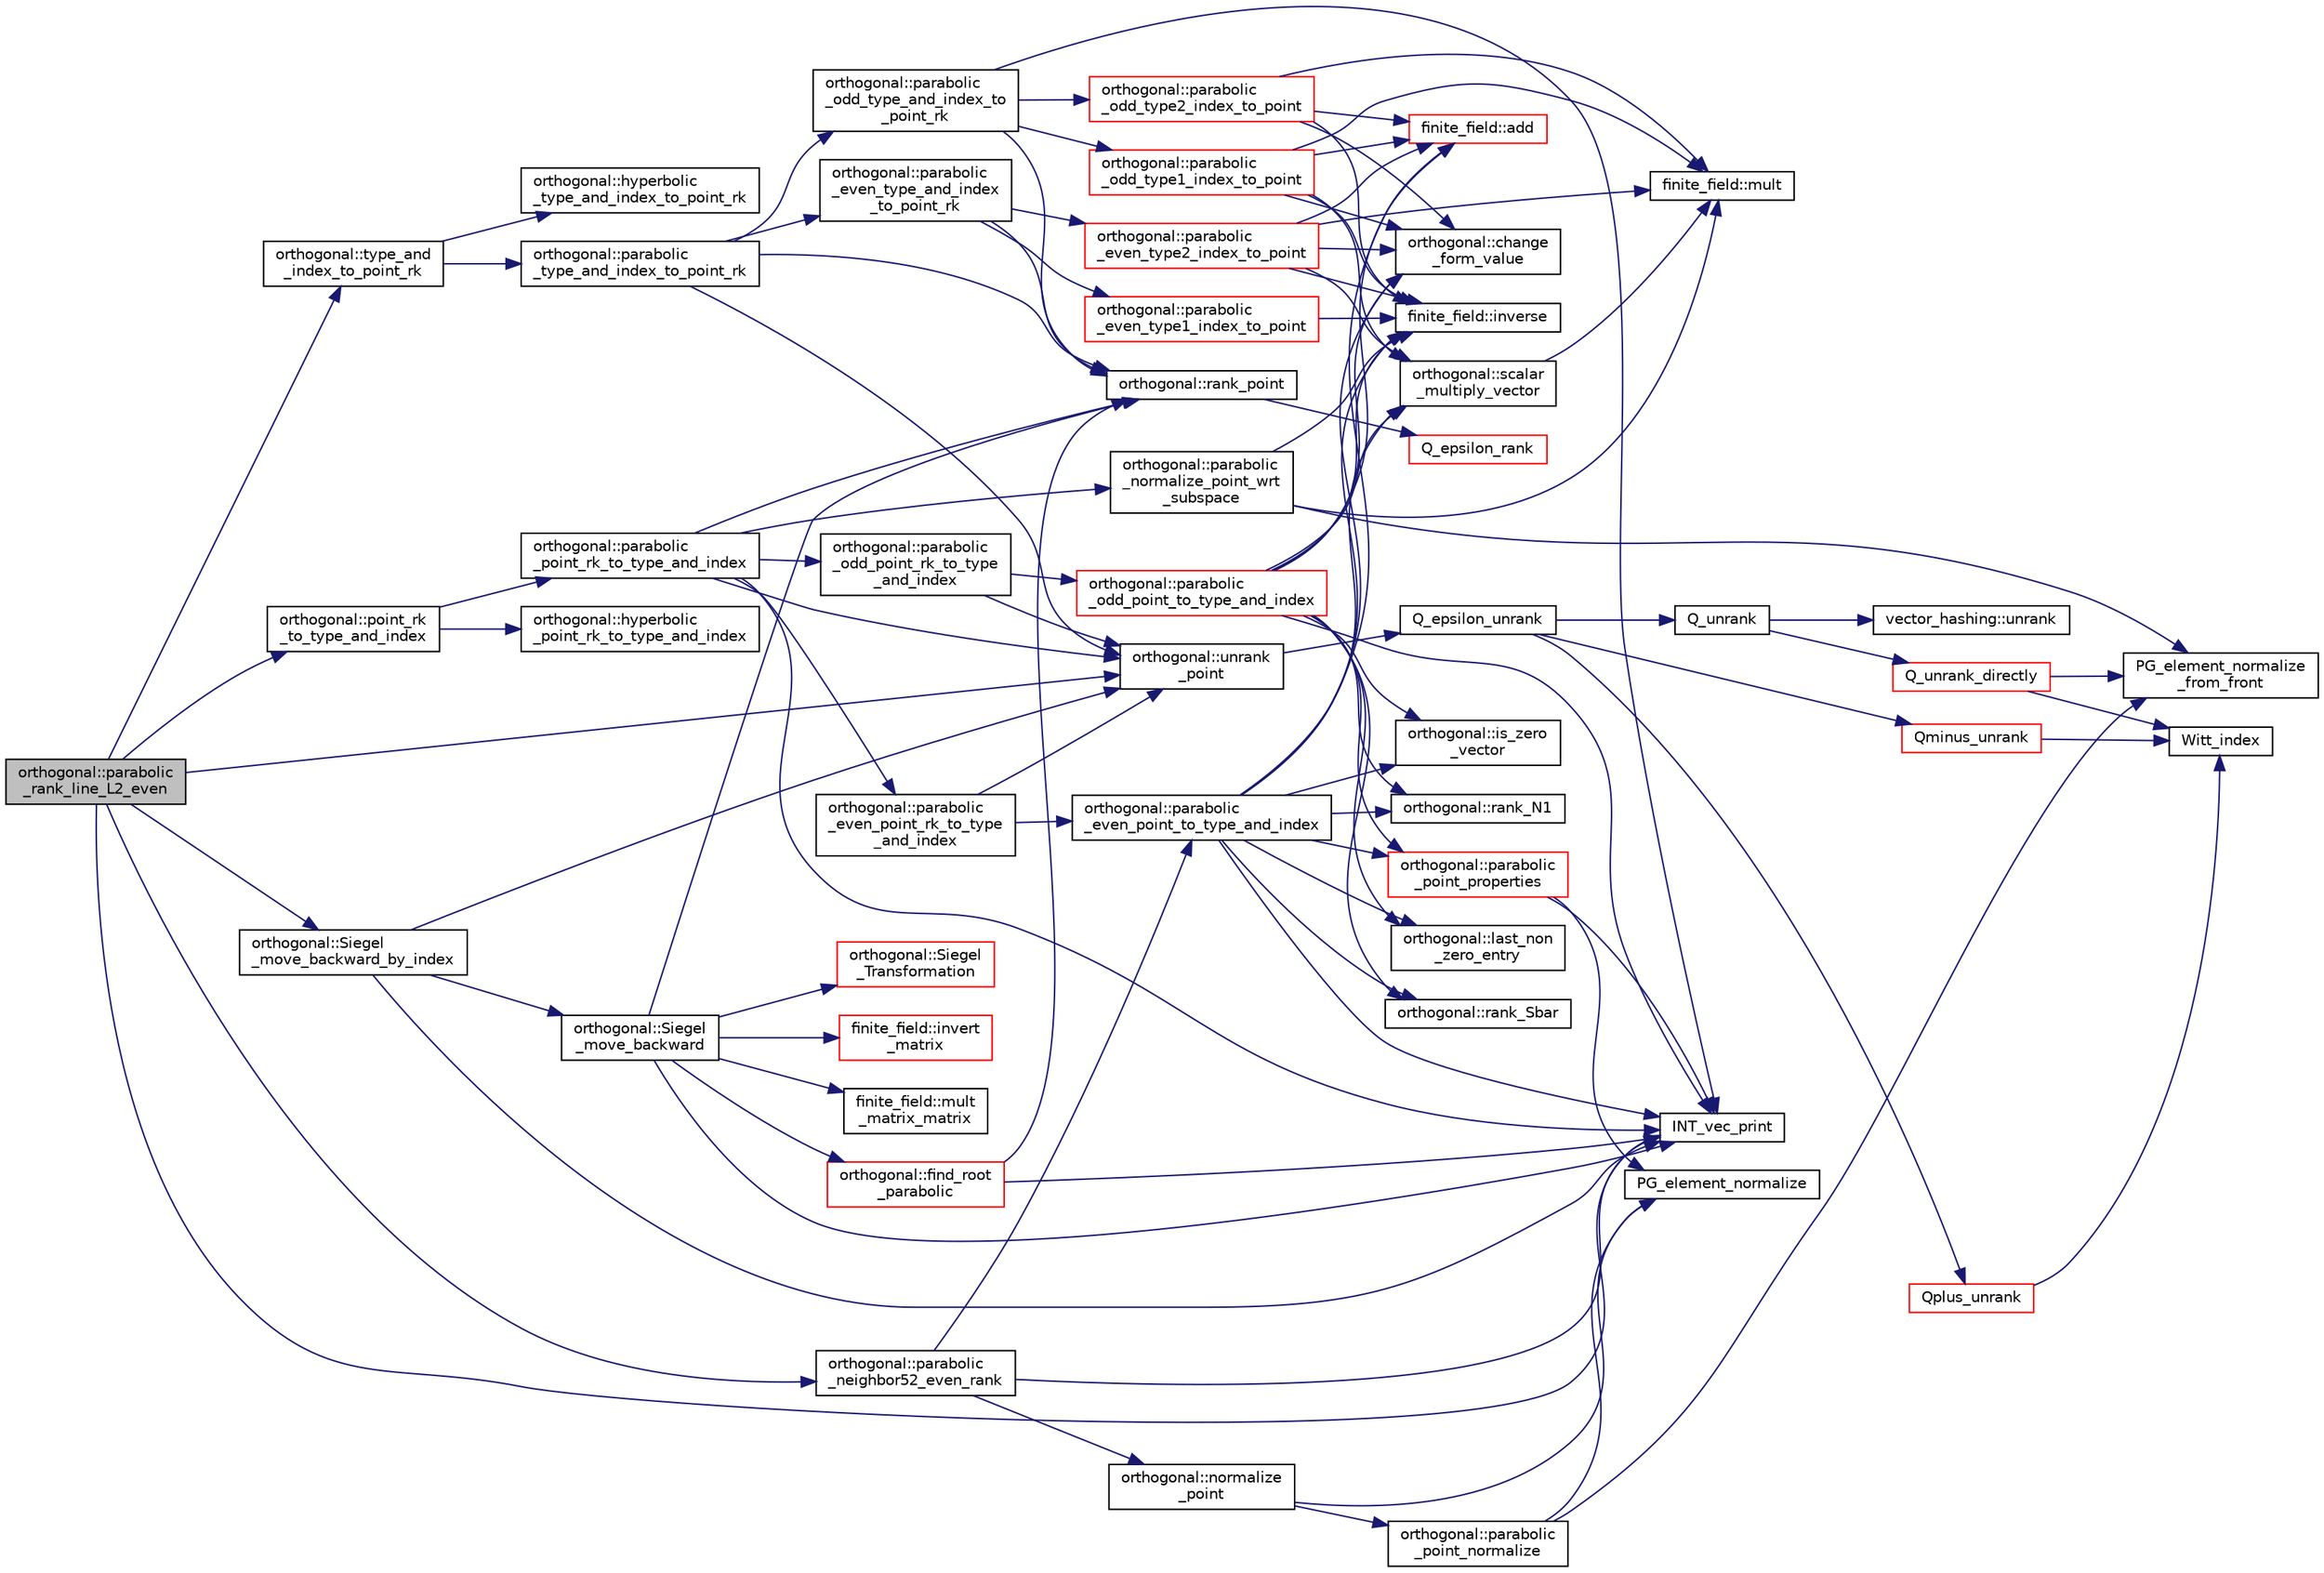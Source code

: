 digraph "orthogonal::parabolic_rank_line_L2_even"
{
  edge [fontname="Helvetica",fontsize="10",labelfontname="Helvetica",labelfontsize="10"];
  node [fontname="Helvetica",fontsize="10",shape=record];
  rankdir="LR";
  Node27550 [label="orthogonal::parabolic\l_rank_line_L2_even",height=0.2,width=0.4,color="black", fillcolor="grey75", style="filled", fontcolor="black"];
  Node27550 -> Node27551 [color="midnightblue",fontsize="10",style="solid",fontname="Helvetica"];
  Node27551 [label="orthogonal::type_and\l_index_to_point_rk",height=0.2,width=0.4,color="black", fillcolor="white", style="filled",URL="$d7/daa/classorthogonal.html#a319ef460cdfe3247d336c3fb482901eb"];
  Node27551 -> Node27552 [color="midnightblue",fontsize="10",style="solid",fontname="Helvetica"];
  Node27552 [label="orthogonal::hyperbolic\l_type_and_index_to_point_rk",height=0.2,width=0.4,color="black", fillcolor="white", style="filled",URL="$d7/daa/classorthogonal.html#af31cd843ff2e6eb4fe1ba9c49e62d1b8"];
  Node27551 -> Node27553 [color="midnightblue",fontsize="10",style="solid",fontname="Helvetica"];
  Node27553 [label="orthogonal::parabolic\l_type_and_index_to_point_rk",height=0.2,width=0.4,color="black", fillcolor="white", style="filled",URL="$d7/daa/classorthogonal.html#a67c316cf01b382762e6ac372f522d106"];
  Node27553 -> Node27554 [color="midnightblue",fontsize="10",style="solid",fontname="Helvetica"];
  Node27554 [label="orthogonal::unrank\l_point",height=0.2,width=0.4,color="black", fillcolor="white", style="filled",URL="$d7/daa/classorthogonal.html#ab655117100f7c66c19817b84ac5ac0a0"];
  Node27554 -> Node27555 [color="midnightblue",fontsize="10",style="solid",fontname="Helvetica"];
  Node27555 [label="Q_epsilon_unrank",height=0.2,width=0.4,color="black", fillcolor="white", style="filled",URL="$d4/d67/geometry_8h.html#af162c4d30d4a6528299e37551c353e7b"];
  Node27555 -> Node27556 [color="midnightblue",fontsize="10",style="solid",fontname="Helvetica"];
  Node27556 [label="Q_unrank",height=0.2,width=0.4,color="black", fillcolor="white", style="filled",URL="$db/da0/lib_2foundations_2geometry_2orthogonal__points_8_c.html#a6d02923d5b54ef796934e753e6f5b65b"];
  Node27556 -> Node27557 [color="midnightblue",fontsize="10",style="solid",fontname="Helvetica"];
  Node27557 [label="vector_hashing::unrank",height=0.2,width=0.4,color="black", fillcolor="white", style="filled",URL="$d8/daa/classvector__hashing.html#abbebd3a96a6d27a34b9b49af99e2ed3d"];
  Node27556 -> Node27558 [color="midnightblue",fontsize="10",style="solid",fontname="Helvetica"];
  Node27558 [label="Q_unrank_directly",height=0.2,width=0.4,color="red", fillcolor="white", style="filled",URL="$db/da0/lib_2foundations_2geometry_2orthogonal__points_8_c.html#a105e7e72249e78fcf0785c69099d90ce"];
  Node27558 -> Node27559 [color="midnightblue",fontsize="10",style="solid",fontname="Helvetica"];
  Node27559 [label="Witt_index",height=0.2,width=0.4,color="black", fillcolor="white", style="filled",URL="$db/da0/lib_2foundations_2geometry_2orthogonal__points_8_c.html#ab3483ecb9859a6758f82b5327da50534"];
  Node27558 -> Node27573 [color="midnightblue",fontsize="10",style="solid",fontname="Helvetica"];
  Node27573 [label="PG_element_normalize\l_from_front",height=0.2,width=0.4,color="black", fillcolor="white", style="filled",URL="$d4/d67/geometry_8h.html#af675caf5f9975573455c8d93cb56bf95"];
  Node27555 -> Node27574 [color="midnightblue",fontsize="10",style="solid",fontname="Helvetica"];
  Node27574 [label="Qplus_unrank",height=0.2,width=0.4,color="red", fillcolor="white", style="filled",URL="$db/da0/lib_2foundations_2geometry_2orthogonal__points_8_c.html#ad50512edd586919700e033744b4a03c8"];
  Node27574 -> Node27559 [color="midnightblue",fontsize="10",style="solid",fontname="Helvetica"];
  Node27555 -> Node27575 [color="midnightblue",fontsize="10",style="solid",fontname="Helvetica"];
  Node27575 [label="Qminus_unrank",height=0.2,width=0.4,color="red", fillcolor="white", style="filled",URL="$db/da0/lib_2foundations_2geometry_2orthogonal__points_8_c.html#ac2dd18f435ab479095b836a483c12c7d"];
  Node27575 -> Node27559 [color="midnightblue",fontsize="10",style="solid",fontname="Helvetica"];
  Node27553 -> Node27576 [color="midnightblue",fontsize="10",style="solid",fontname="Helvetica"];
  Node27576 [label="orthogonal::rank_point",height=0.2,width=0.4,color="black", fillcolor="white", style="filled",URL="$d7/daa/classorthogonal.html#adb4f1528590a804b3c011a68c9ebf655"];
  Node27576 -> Node27577 [color="midnightblue",fontsize="10",style="solid",fontname="Helvetica"];
  Node27577 [label="Q_epsilon_rank",height=0.2,width=0.4,color="red", fillcolor="white", style="filled",URL="$d4/d67/geometry_8h.html#a0949e1151174e2988aa697cb31942e97"];
  Node27553 -> Node27597 [color="midnightblue",fontsize="10",style="solid",fontname="Helvetica"];
  Node27597 [label="orthogonal::parabolic\l_even_type_and_index\l_to_point_rk",height=0.2,width=0.4,color="black", fillcolor="white", style="filled",URL="$d7/daa/classorthogonal.html#af43894039e8c5a8039f52b93dfa3ff77"];
  Node27597 -> Node27598 [color="midnightblue",fontsize="10",style="solid",fontname="Helvetica"];
  Node27598 [label="orthogonal::parabolic\l_even_type1_index_to_point",height=0.2,width=0.4,color="red", fillcolor="white", style="filled",URL="$d7/daa/classorthogonal.html#a6646754b896f772146faceaa4100403f"];
  Node27598 -> Node27600 [color="midnightblue",fontsize="10",style="solid",fontname="Helvetica"];
  Node27600 [label="finite_field::inverse",height=0.2,width=0.4,color="black", fillcolor="white", style="filled",URL="$df/d5a/classfinite__field.html#a69f2a12c01e70b7ce2d115c5221c9cdd"];
  Node27597 -> Node27576 [color="midnightblue",fontsize="10",style="solid",fontname="Helvetica"];
  Node27597 -> Node27601 [color="midnightblue",fontsize="10",style="solid",fontname="Helvetica"];
  Node27601 [label="orthogonal::parabolic\l_even_type2_index_to_point",height=0.2,width=0.4,color="red", fillcolor="white", style="filled",URL="$d7/daa/classorthogonal.html#ac00a073ffe018536d0b07841b405533a"];
  Node27601 -> Node27603 [color="midnightblue",fontsize="10",style="solid",fontname="Helvetica"];
  Node27603 [label="orthogonal::change\l_form_value",height=0.2,width=0.4,color="black", fillcolor="white", style="filled",URL="$d7/daa/classorthogonal.html#a981c26d4b73e152cd884f0b969a581bf"];
  Node27601 -> Node27605 [color="midnightblue",fontsize="10",style="solid",fontname="Helvetica"];
  Node27605 [label="orthogonal::scalar\l_multiply_vector",height=0.2,width=0.4,color="black", fillcolor="white", style="filled",URL="$d7/daa/classorthogonal.html#aa09d1376cd2f6bd9a3dbc05d2e300345"];
  Node27605 -> Node27606 [color="midnightblue",fontsize="10",style="solid",fontname="Helvetica"];
  Node27606 [label="finite_field::mult",height=0.2,width=0.4,color="black", fillcolor="white", style="filled",URL="$df/d5a/classfinite__field.html#a24fb5917aa6d4d656fd855b7f44a13b0"];
  Node27601 -> Node27600 [color="midnightblue",fontsize="10",style="solid",fontname="Helvetica"];
  Node27601 -> Node27606 [color="midnightblue",fontsize="10",style="solid",fontname="Helvetica"];
  Node27601 -> Node27607 [color="midnightblue",fontsize="10",style="solid",fontname="Helvetica"];
  Node27607 [label="finite_field::add",height=0.2,width=0.4,color="red", fillcolor="white", style="filled",URL="$df/d5a/classfinite__field.html#a8f12328a27500f3c7be0c849ebbc9d14"];
  Node27553 -> Node27610 [color="midnightblue",fontsize="10",style="solid",fontname="Helvetica"];
  Node27610 [label="orthogonal::parabolic\l_odd_type_and_index_to\l_point_rk",height=0.2,width=0.4,color="black", fillcolor="white", style="filled",URL="$d7/daa/classorthogonal.html#aac70113614b52601e38b3ce8cbffbc9a"];
  Node27610 -> Node27611 [color="midnightblue",fontsize="10",style="solid",fontname="Helvetica"];
  Node27611 [label="orthogonal::parabolic\l_odd_type1_index_to_point",height=0.2,width=0.4,color="red", fillcolor="white", style="filled",URL="$d7/daa/classorthogonal.html#a90ae2eb18659cb8dcd94eafc0b4eccf7"];
  Node27611 -> Node27603 [color="midnightblue",fontsize="10",style="solid",fontname="Helvetica"];
  Node27611 -> Node27606 [color="midnightblue",fontsize="10",style="solid",fontname="Helvetica"];
  Node27611 -> Node27600 [color="midnightblue",fontsize="10",style="solid",fontname="Helvetica"];
  Node27611 -> Node27605 [color="midnightblue",fontsize="10",style="solid",fontname="Helvetica"];
  Node27611 -> Node27607 [color="midnightblue",fontsize="10",style="solid",fontname="Helvetica"];
  Node27610 -> Node27584 [color="midnightblue",fontsize="10",style="solid",fontname="Helvetica"];
  Node27584 [label="INT_vec_print",height=0.2,width=0.4,color="black", fillcolor="white", style="filled",URL="$df/dbf/sajeeb_8_c.html#a79a5901af0b47dd0d694109543c027fe"];
  Node27610 -> Node27576 [color="midnightblue",fontsize="10",style="solid",fontname="Helvetica"];
  Node27610 -> Node27613 [color="midnightblue",fontsize="10",style="solid",fontname="Helvetica"];
  Node27613 [label="orthogonal::parabolic\l_odd_type2_index_to_point",height=0.2,width=0.4,color="red", fillcolor="white", style="filled",URL="$d7/daa/classorthogonal.html#a7bbc04bb592d92a5dc35b77f33811fe0"];
  Node27613 -> Node27603 [color="midnightblue",fontsize="10",style="solid",fontname="Helvetica"];
  Node27613 -> Node27606 [color="midnightblue",fontsize="10",style="solid",fontname="Helvetica"];
  Node27613 -> Node27600 [color="midnightblue",fontsize="10",style="solid",fontname="Helvetica"];
  Node27613 -> Node27607 [color="midnightblue",fontsize="10",style="solid",fontname="Helvetica"];
  Node27550 -> Node27614 [color="midnightblue",fontsize="10",style="solid",fontname="Helvetica"];
  Node27614 [label="orthogonal::point_rk\l_to_type_and_index",height=0.2,width=0.4,color="black", fillcolor="white", style="filled",URL="$d7/daa/classorthogonal.html#a5419c9c6b60c81e6e66f3606e7ad1815"];
  Node27614 -> Node27615 [color="midnightblue",fontsize="10",style="solid",fontname="Helvetica"];
  Node27615 [label="orthogonal::hyperbolic\l_point_rk_to_type_and_index",height=0.2,width=0.4,color="black", fillcolor="white", style="filled",URL="$d7/daa/classorthogonal.html#aad0a2a87d54b571f0d6581dec4d59eab"];
  Node27614 -> Node27616 [color="midnightblue",fontsize="10",style="solid",fontname="Helvetica"];
  Node27616 [label="orthogonal::parabolic\l_point_rk_to_type_and_index",height=0.2,width=0.4,color="black", fillcolor="white", style="filled",URL="$d7/daa/classorthogonal.html#aadca2791fa70e971edf85858b725502d"];
  Node27616 -> Node27554 [color="midnightblue",fontsize="10",style="solid",fontname="Helvetica"];
  Node27616 -> Node27584 [color="midnightblue",fontsize="10",style="solid",fontname="Helvetica"];
  Node27616 -> Node27617 [color="midnightblue",fontsize="10",style="solid",fontname="Helvetica"];
  Node27617 [label="orthogonal::parabolic\l_normalize_point_wrt\l_subspace",height=0.2,width=0.4,color="black", fillcolor="white", style="filled",URL="$d7/daa/classorthogonal.html#addb6cb7424128361116573d43de60533"];
  Node27617 -> Node27573 [color="midnightblue",fontsize="10",style="solid",fontname="Helvetica"];
  Node27617 -> Node27600 [color="midnightblue",fontsize="10",style="solid",fontname="Helvetica"];
  Node27617 -> Node27606 [color="midnightblue",fontsize="10",style="solid",fontname="Helvetica"];
  Node27616 -> Node27576 [color="midnightblue",fontsize="10",style="solid",fontname="Helvetica"];
  Node27616 -> Node27618 [color="midnightblue",fontsize="10",style="solid",fontname="Helvetica"];
  Node27618 [label="orthogonal::parabolic\l_even_point_rk_to_type\l_and_index",height=0.2,width=0.4,color="black", fillcolor="white", style="filled",URL="$d7/daa/classorthogonal.html#ad0db009032dfb3899928cfc7d14fd6e6"];
  Node27618 -> Node27554 [color="midnightblue",fontsize="10",style="solid",fontname="Helvetica"];
  Node27618 -> Node27619 [color="midnightblue",fontsize="10",style="solid",fontname="Helvetica"];
  Node27619 [label="orthogonal::parabolic\l_even_point_to_type_and_index",height=0.2,width=0.4,color="black", fillcolor="white", style="filled",URL="$d7/daa/classorthogonal.html#adc21e597558e245b7fe039e3033adcab"];
  Node27619 -> Node27584 [color="midnightblue",fontsize="10",style="solid",fontname="Helvetica"];
  Node27619 -> Node27620 [color="midnightblue",fontsize="10",style="solid",fontname="Helvetica"];
  Node27620 [label="orthogonal::parabolic\l_point_properties",height=0.2,width=0.4,color="red", fillcolor="white", style="filled",URL="$d7/daa/classorthogonal.html#a0650d32c951152fad324844a16fea1c2"];
  Node27620 -> Node27584 [color="midnightblue",fontsize="10",style="solid",fontname="Helvetica"];
  Node27620 -> Node27588 [color="midnightblue",fontsize="10",style="solid",fontname="Helvetica"];
  Node27588 [label="PG_element_normalize",height=0.2,width=0.4,color="black", fillcolor="white", style="filled",URL="$d4/d67/geometry_8h.html#a5a4c3c1158bad6bab0d786c616bd0996"];
  Node27619 -> Node27622 [color="midnightblue",fontsize="10",style="solid",fontname="Helvetica"];
  Node27622 [label="orthogonal::is_zero\l_vector",height=0.2,width=0.4,color="black", fillcolor="white", style="filled",URL="$d7/daa/classorthogonal.html#ab35d1fb0ed48ceb00d4484bf8e38f1cb"];
  Node27619 -> Node27603 [color="midnightblue",fontsize="10",style="solid",fontname="Helvetica"];
  Node27619 -> Node27600 [color="midnightblue",fontsize="10",style="solid",fontname="Helvetica"];
  Node27619 -> Node27623 [color="midnightblue",fontsize="10",style="solid",fontname="Helvetica"];
  Node27623 [label="orthogonal::rank_N1",height=0.2,width=0.4,color="black", fillcolor="white", style="filled",URL="$d7/daa/classorthogonal.html#a10b99e279ae3624531756ea2723b59e7"];
  Node27619 -> Node27624 [color="midnightblue",fontsize="10",style="solid",fontname="Helvetica"];
  Node27624 [label="orthogonal::last_non\l_zero_entry",height=0.2,width=0.4,color="black", fillcolor="white", style="filled",URL="$d7/daa/classorthogonal.html#ad2b224ed0ee17c895ea0e508dc2a5385"];
  Node27619 -> Node27605 [color="midnightblue",fontsize="10",style="solid",fontname="Helvetica"];
  Node27619 -> Node27625 [color="midnightblue",fontsize="10",style="solid",fontname="Helvetica"];
  Node27625 [label="orthogonal::rank_Sbar",height=0.2,width=0.4,color="black", fillcolor="white", style="filled",URL="$d7/daa/classorthogonal.html#aea0a2cc174275eea357b9a68f277e970"];
  Node27619 -> Node27607 [color="midnightblue",fontsize="10",style="solid",fontname="Helvetica"];
  Node27616 -> Node27626 [color="midnightblue",fontsize="10",style="solid",fontname="Helvetica"];
  Node27626 [label="orthogonal::parabolic\l_odd_point_rk_to_type\l_and_index",height=0.2,width=0.4,color="black", fillcolor="white", style="filled",URL="$d7/daa/classorthogonal.html#a5a734a756f44e8ea0c2e4822e795e309"];
  Node27626 -> Node27554 [color="midnightblue",fontsize="10",style="solid",fontname="Helvetica"];
  Node27626 -> Node27627 [color="midnightblue",fontsize="10",style="solid",fontname="Helvetica"];
  Node27627 [label="orthogonal::parabolic\l_odd_point_to_type_and_index",height=0.2,width=0.4,color="red", fillcolor="white", style="filled",URL="$d7/daa/classorthogonal.html#ab622195db63c362531a84080a95d38ff"];
  Node27627 -> Node27584 [color="midnightblue",fontsize="10",style="solid",fontname="Helvetica"];
  Node27627 -> Node27620 [color="midnightblue",fontsize="10",style="solid",fontname="Helvetica"];
  Node27627 -> Node27622 [color="midnightblue",fontsize="10",style="solid",fontname="Helvetica"];
  Node27627 -> Node27603 [color="midnightblue",fontsize="10",style="solid",fontname="Helvetica"];
  Node27627 -> Node27600 [color="midnightblue",fontsize="10",style="solid",fontname="Helvetica"];
  Node27627 -> Node27623 [color="midnightblue",fontsize="10",style="solid",fontname="Helvetica"];
  Node27627 -> Node27624 [color="midnightblue",fontsize="10",style="solid",fontname="Helvetica"];
  Node27627 -> Node27605 [color="midnightblue",fontsize="10",style="solid",fontname="Helvetica"];
  Node27627 -> Node27625 [color="midnightblue",fontsize="10",style="solid",fontname="Helvetica"];
  Node27627 -> Node27607 [color="midnightblue",fontsize="10",style="solid",fontname="Helvetica"];
  Node27550 -> Node27554 [color="midnightblue",fontsize="10",style="solid",fontname="Helvetica"];
  Node27550 -> Node27628 [color="midnightblue",fontsize="10",style="solid",fontname="Helvetica"];
  Node27628 [label="orthogonal::Siegel\l_move_backward_by_index",height=0.2,width=0.4,color="black", fillcolor="white", style="filled",URL="$d7/daa/classorthogonal.html#aa8eaeba82de3ff3b5f50b4ccd22b2631"];
  Node27628 -> Node27554 [color="midnightblue",fontsize="10",style="solid",fontname="Helvetica"];
  Node27628 -> Node27584 [color="midnightblue",fontsize="10",style="solid",fontname="Helvetica"];
  Node27628 -> Node27629 [color="midnightblue",fontsize="10",style="solid",fontname="Helvetica"];
  Node27629 [label="orthogonal::Siegel\l_move_backward",height=0.2,width=0.4,color="black", fillcolor="white", style="filled",URL="$d7/daa/classorthogonal.html#a365beaf002d1ffc9a600e73f1983e800"];
  Node27629 -> Node27584 [color="midnightblue",fontsize="10",style="solid",fontname="Helvetica"];
  Node27629 -> Node27576 [color="midnightblue",fontsize="10",style="solid",fontname="Helvetica"];
  Node27629 -> Node27630 [color="midnightblue",fontsize="10",style="solid",fontname="Helvetica"];
  Node27630 [label="orthogonal::find_root\l_parabolic",height=0.2,width=0.4,color="red", fillcolor="white", style="filled",URL="$d7/daa/classorthogonal.html#a2e4453bb31692707f8a9e8b660b2e136"];
  Node27630 -> Node27584 [color="midnightblue",fontsize="10",style="solid",fontname="Helvetica"];
  Node27630 -> Node27576 [color="midnightblue",fontsize="10",style="solid",fontname="Helvetica"];
  Node27629 -> Node27633 [color="midnightblue",fontsize="10",style="solid",fontname="Helvetica"];
  Node27633 [label="orthogonal::Siegel\l_Transformation",height=0.2,width=0.4,color="red", fillcolor="white", style="filled",URL="$d7/daa/classorthogonal.html#a27258e68c99323ac8de66fedbe565a3d"];
  Node27629 -> Node27645 [color="midnightblue",fontsize="10",style="solid",fontname="Helvetica"];
  Node27645 [label="finite_field::invert\l_matrix",height=0.2,width=0.4,color="red", fillcolor="white", style="filled",URL="$df/d5a/classfinite__field.html#adab449ef01b1feafe000c8fff7ae013f"];
  Node27629 -> Node27642 [color="midnightblue",fontsize="10",style="solid",fontname="Helvetica"];
  Node27642 [label="finite_field::mult\l_matrix_matrix",height=0.2,width=0.4,color="black", fillcolor="white", style="filled",URL="$df/d5a/classfinite__field.html#a5e28706b815838d0ec34de1fa74bc3c4"];
  Node27550 -> Node27584 [color="midnightblue",fontsize="10",style="solid",fontname="Helvetica"];
  Node27550 -> Node27655 [color="midnightblue",fontsize="10",style="solid",fontname="Helvetica"];
  Node27655 [label="orthogonal::parabolic\l_neighbor52_even_rank",height=0.2,width=0.4,color="black", fillcolor="white", style="filled",URL="$d7/daa/classorthogonal.html#ac008e55aa06cb631b213ea53851b19e9"];
  Node27655 -> Node27584 [color="midnightblue",fontsize="10",style="solid",fontname="Helvetica"];
  Node27655 -> Node27656 [color="midnightblue",fontsize="10",style="solid",fontname="Helvetica"];
  Node27656 [label="orthogonal::normalize\l_point",height=0.2,width=0.4,color="black", fillcolor="white", style="filled",URL="$d7/daa/classorthogonal.html#a1f3776fdc50b810a0a0fcee692fb154f"];
  Node27656 -> Node27588 [color="midnightblue",fontsize="10",style="solid",fontname="Helvetica"];
  Node27656 -> Node27657 [color="midnightblue",fontsize="10",style="solid",fontname="Helvetica"];
  Node27657 [label="orthogonal::parabolic\l_point_normalize",height=0.2,width=0.4,color="black", fillcolor="white", style="filled",URL="$d7/daa/classorthogonal.html#a2a705e8d2729a3fa15663084d2bb8ab8"];
  Node27657 -> Node27573 [color="midnightblue",fontsize="10",style="solid",fontname="Helvetica"];
  Node27657 -> Node27588 [color="midnightblue",fontsize="10",style="solid",fontname="Helvetica"];
  Node27655 -> Node27619 [color="midnightblue",fontsize="10",style="solid",fontname="Helvetica"];
}
